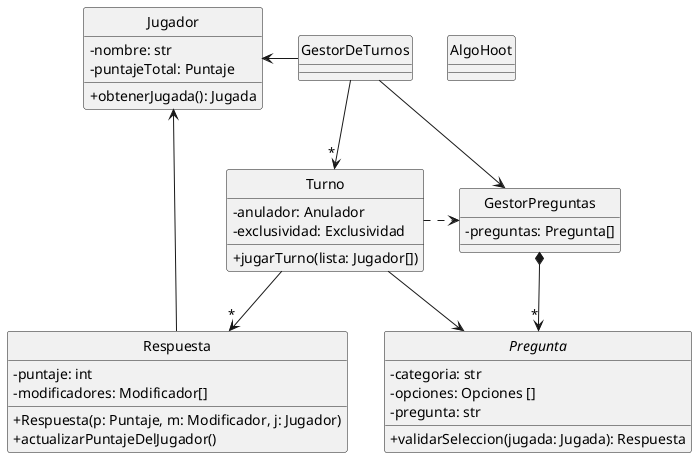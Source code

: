 @startuml tentativo2

skinparam monochrome true
hide circle
skinparam classAttributeIconSize 0

Abstract Pregunta {
    - categoria: str
    - opciones: Opciones []
    - pregunta: str
    + validarSeleccion(jugada: Jugada): Respuesta
}

class Turno {
    - anulador: Anulador
    - exclusividad: Exclusividad
    + jugarTurno(lista: Jugador[])
}

class GestorPreguntas {
    - preguntas: Pregunta[]
}

class Jugador {
    - nombre: str
    - puntajeTotal: Puntaje
    + obtenerJugada(): Jugada

}

class Respuesta {
    - puntaje: int
    - modificadores: Modificador[]
    + Respuesta(p: Puntaje, m: Modificador, j: Jugador)
    + actualizarPuntajeDelJugador()
}

class AlgoHoot {

}

Jugador <- GestorDeTurnos
GestorDeTurnos -down-> GestorPreguntas
GestorDeTurnos -down-> "*" Turno
GestorPreguntas *-->"*" Pregunta
Turno --> Pregunta
Turno .> GestorPreguntas
Turno --> "*" Respuesta
Respuesta --> Jugador

@enduml